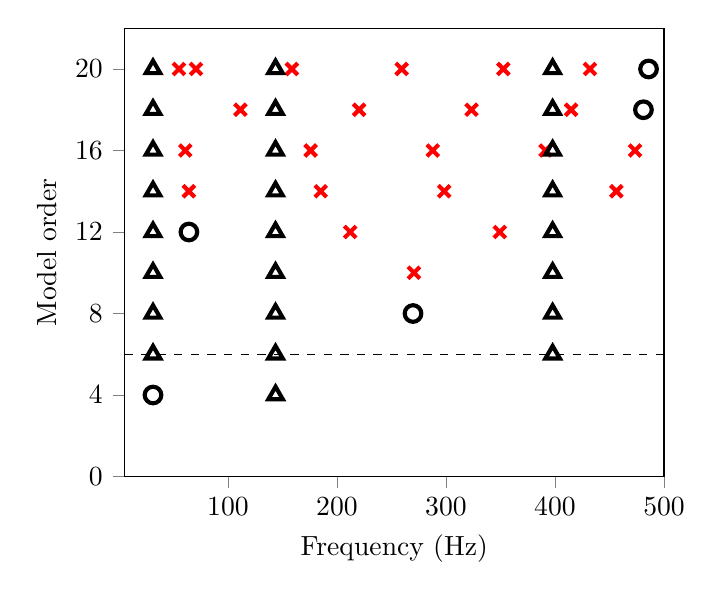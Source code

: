 % This file was created by matplotlib2tikz v0.6.13.
\begin{tikzpicture}

\begin{axis}[
xlabel={Frequency (Hz)},
ylabel={Model order},
xmin=5, xmax=500,
ymin=0, ymax=22,
xtick={0,100,200,300,400,500},
ytick={0,4,8,12,16,20},
minor xtick={},
minor ytick={},
tick align=outside,
tick pos=left,
x grid style={lightgray!92.026!black},
y grid style={lightgray!92.026!black}
]
\addplot [line width=1.5pt, red, mark=x, mark size=3, mark options={solid}, only marks, forget plot]
table {%
60.839 16
175.823 16
287.907 16
391.284 16
473.43 16
111.444 18
220.326 18
323.415 18
414.817 18
55.064 20
70.674 20
158.669 20
259.36 20
352.576 20
432.079 20
270.633 10
212.144 12
349.345 12
64.128 14
185.12 14
298.376 14
456.327 14
};
\addplot [line width=1.5pt, black, mark=*, mark size=3, mark options={solid,fill opacity=0}, only marks, forget plot]
table {%
481.122 18
31.255 4
269.764 8
485.81 20
64.198 12
};
\addplot [line width=1.5pt, black, mark=triangle, mark size=3, mark options={solid,fill opacity=0}, only marks, forget plot]
table {%
31.28 16
143.637 16
397.815 16
31.28 18
143.637 18
397.815 18
143.68 4
31.28 6
143.637 6
397.815 6
31.28 8
143.637 8
397.815 8
31.28 20
143.637 20
397.815 20
31.28 10
143.637 10
397.815 10
31.28 12
143.637 12
397.815 12
31.28 14
143.637 14
397.815 14
};
\path [draw=black, dashed] (axis cs:5,6)
--(axis cs:500,6);

\end{axis}

\end{tikzpicture}
